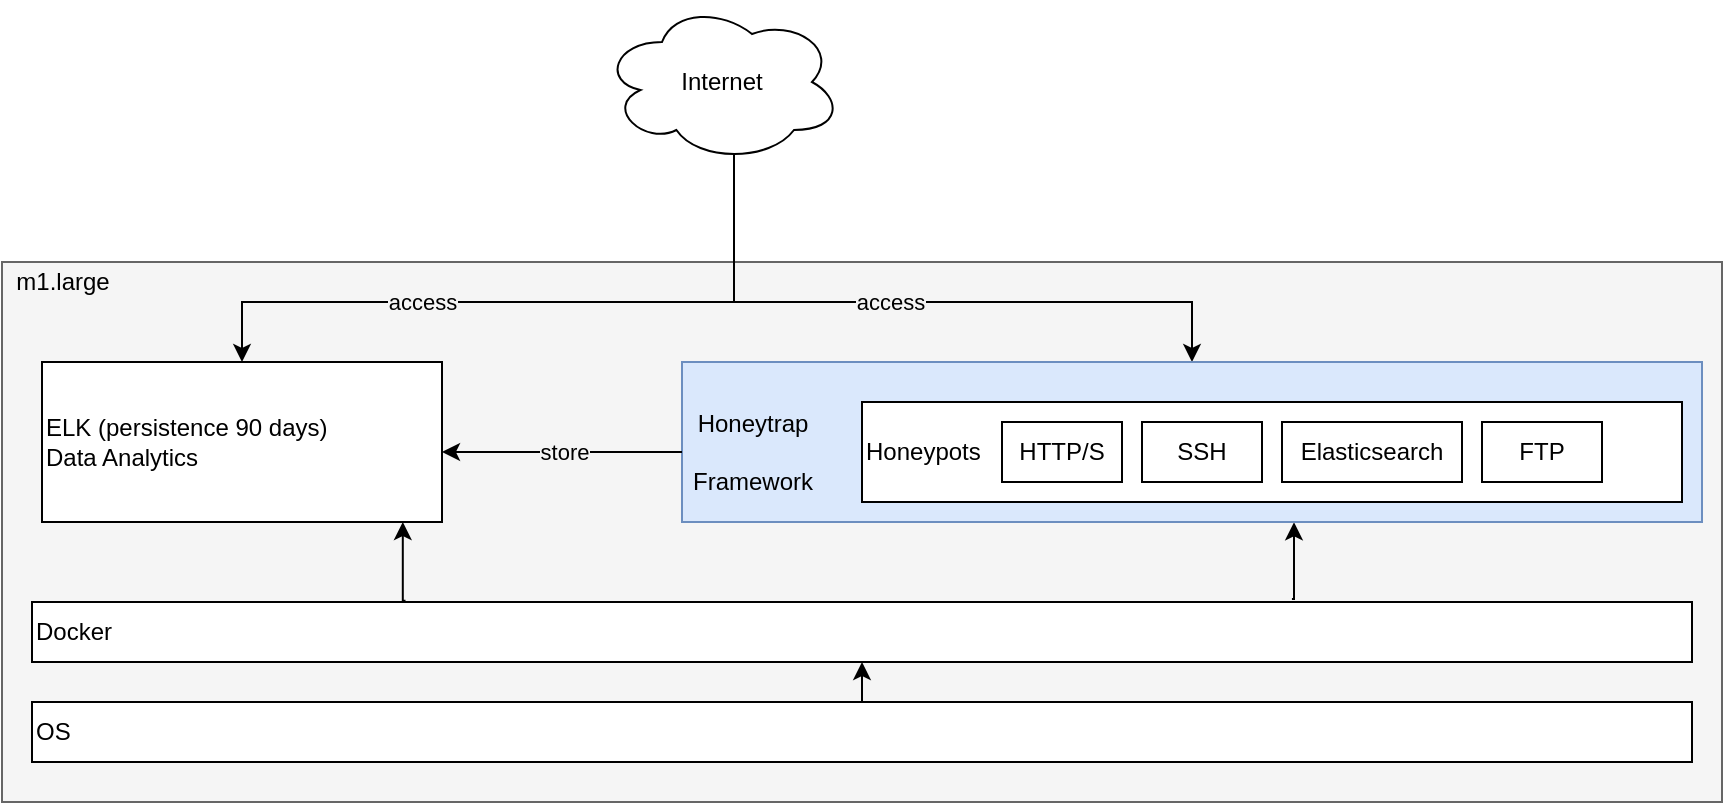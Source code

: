 <mxfile version="15.0.6" type="device"><diagram id="KjSVz8EUp6aX5x0qHkc1" name="Page-1"><mxGraphModel dx="1222" dy="1085" grid="1" gridSize="10" guides="1" tooltips="1" connect="1" arrows="1" fold="1" page="1" pageScale="1" pageWidth="850" pageHeight="1100" math="0" shadow="0"><root><mxCell id="0"/><mxCell id="1" parent="0"/><mxCell id="8rr-QkGwgTF_DAPL86MI-5" value="" style="rounded=0;whiteSpace=wrap;html=1;fillColor=#f5f5f5;strokeColor=#666666;fontColor=#333333;" vertex="1" parent="1"><mxGeometry x="100" y="300" width="860" height="270" as="geometry"/></mxCell><mxCell id="8rr-QkGwgTF_DAPL86MI-12" style="edgeStyle=orthogonalEdgeStyle;rounded=0;orthogonalLoop=1;jettySize=auto;html=1;exitX=0.5;exitY=0;exitDx=0;exitDy=0;entryX=0.5;entryY=1;entryDx=0;entryDy=0;" edge="1" parent="1" source="c2Kq1AlPoLdk6N7r02zg-15" target="c2Kq1AlPoLdk6N7r02zg-16"><mxGeometry relative="1" as="geometry"/></mxCell><mxCell id="c2Kq1AlPoLdk6N7r02zg-15" value="OS" style="rounded=0;whiteSpace=wrap;html=1;align=left;" parent="1" vertex="1"><mxGeometry x="115" y="520" width="830" height="30" as="geometry"/></mxCell><mxCell id="8rr-QkGwgTF_DAPL86MI-14" style="edgeStyle=orthogonalEdgeStyle;rounded=0;orthogonalLoop=1;jettySize=auto;html=1;exitX=0.225;exitY=-0.022;exitDx=0;exitDy=0;entryX=0.902;entryY=1;entryDx=0;entryDy=0;entryPerimeter=0;exitPerimeter=0;" edge="1" parent="1" source="c2Kq1AlPoLdk6N7r02zg-16" target="c2Kq1AlPoLdk6N7r02zg-8"><mxGeometry relative="1" as="geometry"/></mxCell><mxCell id="8rr-QkGwgTF_DAPL86MI-25" style="edgeStyle=orthogonalEdgeStyle;rounded=0;orthogonalLoop=1;jettySize=auto;html=1;exitX=0.759;exitY=-0.05;exitDx=0;exitDy=0;entryX=0.6;entryY=1.002;entryDx=0;entryDy=0;entryPerimeter=0;exitPerimeter=0;" edge="1" parent="1" source="c2Kq1AlPoLdk6N7r02zg-16" target="8rr-QkGwgTF_DAPL86MI-8"><mxGeometry relative="1" as="geometry"/></mxCell><mxCell id="c2Kq1AlPoLdk6N7r02zg-16" value="Docker" style="rounded=0;whiteSpace=wrap;html=1;align=left;" parent="1" vertex="1"><mxGeometry x="115" y="470" width="830" height="30" as="geometry"/></mxCell><mxCell id="8rr-QkGwgTF_DAPL86MI-13" style="edgeStyle=orthogonalEdgeStyle;rounded=0;orthogonalLoop=1;jettySize=auto;html=1;exitX=0.55;exitY=0.95;exitDx=0;exitDy=0;exitPerimeter=0;entryX=0.5;entryY=0;entryDx=0;entryDy=0;" edge="1" parent="1" source="8rr-QkGwgTF_DAPL86MI-4" target="c2Kq1AlPoLdk6N7r02zg-8"><mxGeometry relative="1" as="geometry"><Array as="points"><mxPoint x="466" y="320"/><mxPoint x="220" y="320"/></Array></mxGeometry></mxCell><mxCell id="8rr-QkGwgTF_DAPL86MI-21" value="access" style="edgeLabel;html=1;align=center;verticalAlign=middle;resizable=0;points=[];labelBackgroundColor=#F5F5F5;" vertex="1" connectable="0" parent="8rr-QkGwgTF_DAPL86MI-13"><mxGeometry x="0.303" y="1" relative="1" as="geometry"><mxPoint x="-2" y="-1" as="offset"/></mxGeometry></mxCell><mxCell id="8rr-QkGwgTF_DAPL86MI-19" style="edgeStyle=orthogonalEdgeStyle;rounded=0;orthogonalLoop=1;jettySize=auto;html=1;exitX=0.55;exitY=0.95;exitDx=0;exitDy=0;exitPerimeter=0;entryX=0.5;entryY=0;entryDx=0;entryDy=0;" edge="1" parent="1" source="8rr-QkGwgTF_DAPL86MI-4" target="8rr-QkGwgTF_DAPL86MI-8"><mxGeometry relative="1" as="geometry"><Array as="points"><mxPoint x="466" y="320"/><mxPoint x="695" y="320"/></Array></mxGeometry></mxCell><mxCell id="8rr-QkGwgTF_DAPL86MI-20" value="access" style="edgeLabel;html=1;align=center;verticalAlign=middle;resizable=0;points=[];labelBackgroundColor=#F5F5F5;" vertex="1" connectable="0" parent="8rr-QkGwgTF_DAPL86MI-19"><mxGeometry x="-0.089" y="3" relative="1" as="geometry"><mxPoint y="3" as="offset"/></mxGeometry></mxCell><mxCell id="8rr-QkGwgTF_DAPL86MI-4" value="Internet" style="ellipse;shape=cloud;whiteSpace=wrap;html=1;" vertex="1" parent="1"><mxGeometry x="400" y="170" width="120" height="80" as="geometry"/></mxCell><mxCell id="8rr-QkGwgTF_DAPL86MI-6" value="m1.large" style="text;html=1;align=center;verticalAlign=middle;resizable=0;points=[];autosize=1;strokeColor=none;fillColor=none;" vertex="1" parent="1"><mxGeometry x="100" y="300" width="60" height="20" as="geometry"/></mxCell><mxCell id="8rr-QkGwgTF_DAPL86MI-18" value="" style="group" vertex="1" connectable="0" parent="1"><mxGeometry x="440" y="350" width="510" height="80" as="geometry"/></mxCell><mxCell id="8rr-QkGwgTF_DAPL86MI-8" value="" style="rounded=0;whiteSpace=wrap;html=1;fillColor=#dae8fc;strokeColor=#6c8ebf;" vertex="1" parent="8rr-QkGwgTF_DAPL86MI-18"><mxGeometry width="510" height="80" as="geometry"/></mxCell><mxCell id="c2Kq1AlPoLdk6N7r02zg-17" value="Honeypots" style="rounded=0;whiteSpace=wrap;html=1;align=left;" parent="8rr-QkGwgTF_DAPL86MI-18" vertex="1"><mxGeometry x="90" y="20" width="410" height="50" as="geometry"/></mxCell><mxCell id="c2Kq1AlPoLdk6N7r02zg-3" value="SSH" style="rounded=0;whiteSpace=wrap;html=1;" parent="8rr-QkGwgTF_DAPL86MI-18" vertex="1"><mxGeometry x="230" y="30" width="60" height="30" as="geometry"/></mxCell><mxCell id="c2Kq1AlPoLdk6N7r02zg-4" value="HTTP/S" style="rounded=0;whiteSpace=wrap;html=1;" parent="8rr-QkGwgTF_DAPL86MI-18" vertex="1"><mxGeometry x="160" y="30" width="60" height="30" as="geometry"/></mxCell><mxCell id="c2Kq1AlPoLdk6N7r02zg-12" value="" style="shape=image;html=1;verticalAlign=top;verticalLabelPosition=bottom;labelBackgroundColor=#ffffff;imageAspect=0;aspect=fixed;image=https://cdn0.iconfinder.com/data/icons/essentials-4/1710/unlock-128.png" parent="8rr-QkGwgTF_DAPL86MI-18" vertex="1"><mxGeometry x="470" y="37" width="18" height="18" as="geometry"/></mxCell><mxCell id="tj8C1D_AjI0wazsWZtYJ-1" value="Elasticsearch" style="rounded=0;whiteSpace=wrap;html=1;" parent="8rr-QkGwgTF_DAPL86MI-18" vertex="1"><mxGeometry x="300" y="30" width="90" height="30" as="geometry"/></mxCell><mxCell id="tj8C1D_AjI0wazsWZtYJ-2" value="FTP" style="rounded=0;whiteSpace=wrap;html=1;" parent="8rr-QkGwgTF_DAPL86MI-18" vertex="1"><mxGeometry x="400" y="30" width="60" height="30" as="geometry"/></mxCell><mxCell id="8rr-QkGwgTF_DAPL86MI-9" value="&lt;div&gt;Honeytrap&lt;/div&gt;&lt;div&gt;&lt;br&gt;&lt;/div&gt;&lt;div&gt;Framework&lt;br&gt;&lt;/div&gt;" style="text;html=1;align=center;verticalAlign=middle;resizable=0;points=[];autosize=1;strokeColor=none;fillColor=none;" vertex="1" parent="8rr-QkGwgTF_DAPL86MI-18"><mxGeometry y="20" width="70" height="50" as="geometry"/></mxCell><mxCell id="8rr-QkGwgTF_DAPL86MI-22" value="" style="group" vertex="1" connectable="0" parent="1"><mxGeometry x="120" y="350" width="200" height="80" as="geometry"/></mxCell><mxCell id="c2Kq1AlPoLdk6N7r02zg-8" value="&lt;div&gt;ELK (persistence 90 days)&lt;/div&gt;&lt;div&gt;Data Analytics&lt;br&gt;&lt;/div&gt;" style="rounded=0;whiteSpace=wrap;html=1;align=left;" parent="8rr-QkGwgTF_DAPL86MI-22" vertex="1"><mxGeometry width="200" height="80" as="geometry"/></mxCell><mxCell id="c2Kq1AlPoLdk6N7r02zg-11" value="" style="shape=image;html=1;verticalAlign=top;verticalLabelPosition=bottom;labelBackgroundColor=#ffffff;imageAspect=0;aspect=fixed;image=https://cdn0.iconfinder.com/data/icons/essentials-4/1710/lock-128.png" parent="8rr-QkGwgTF_DAPL86MI-22" vertex="1"><mxGeometry x="180" y="35" width="20" height="20" as="geometry"/></mxCell><mxCell id="8rr-QkGwgTF_DAPL86MI-7" style="edgeStyle=orthogonalEdgeStyle;rounded=0;orthogonalLoop=1;jettySize=auto;html=1;exitX=0.5;exitY=1;exitDx=0;exitDy=0;" edge="1" parent="8rr-QkGwgTF_DAPL86MI-22" source="c2Kq1AlPoLdk6N7r02zg-8" target="c2Kq1AlPoLdk6N7r02zg-8"><mxGeometry relative="1" as="geometry"/></mxCell><mxCell id="8rr-QkGwgTF_DAPL86MI-23" style="edgeStyle=orthogonalEdgeStyle;rounded=0;orthogonalLoop=1;jettySize=auto;html=1;entryX=1;entryY=0.5;entryDx=0;entryDy=0;" edge="1" parent="1" source="8rr-QkGwgTF_DAPL86MI-9" target="c2Kq1AlPoLdk6N7r02zg-11"><mxGeometry relative="1" as="geometry"/></mxCell><mxCell id="8rr-QkGwgTF_DAPL86MI-24" value="store" style="edgeLabel;html=1;align=center;verticalAlign=middle;resizable=0;points=[];labelBackgroundColor=#F5F5F5;" vertex="1" connectable="0" parent="8rr-QkGwgTF_DAPL86MI-23"><mxGeometry x="0.294" y="2" relative="1" as="geometry"><mxPoint x="18" y="-2" as="offset"/></mxGeometry></mxCell></root></mxGraphModel></diagram></mxfile>